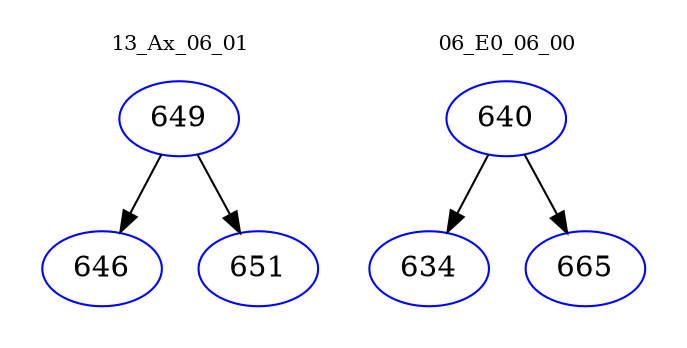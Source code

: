 digraph{
subgraph cluster_0 {
color = white
label = "13_Ax_06_01";
fontsize=10;
T0_649 [label="649", color="blue"]
T0_649 -> T0_646 [color="black"]
T0_646 [label="646", color="blue"]
T0_649 -> T0_651 [color="black"]
T0_651 [label="651", color="blue"]
}
subgraph cluster_1 {
color = white
label = "06_E0_06_00";
fontsize=10;
T1_640 [label="640", color="blue"]
T1_640 -> T1_634 [color="black"]
T1_634 [label="634", color="blue"]
T1_640 -> T1_665 [color="black"]
T1_665 [label="665", color="blue"]
}
}
